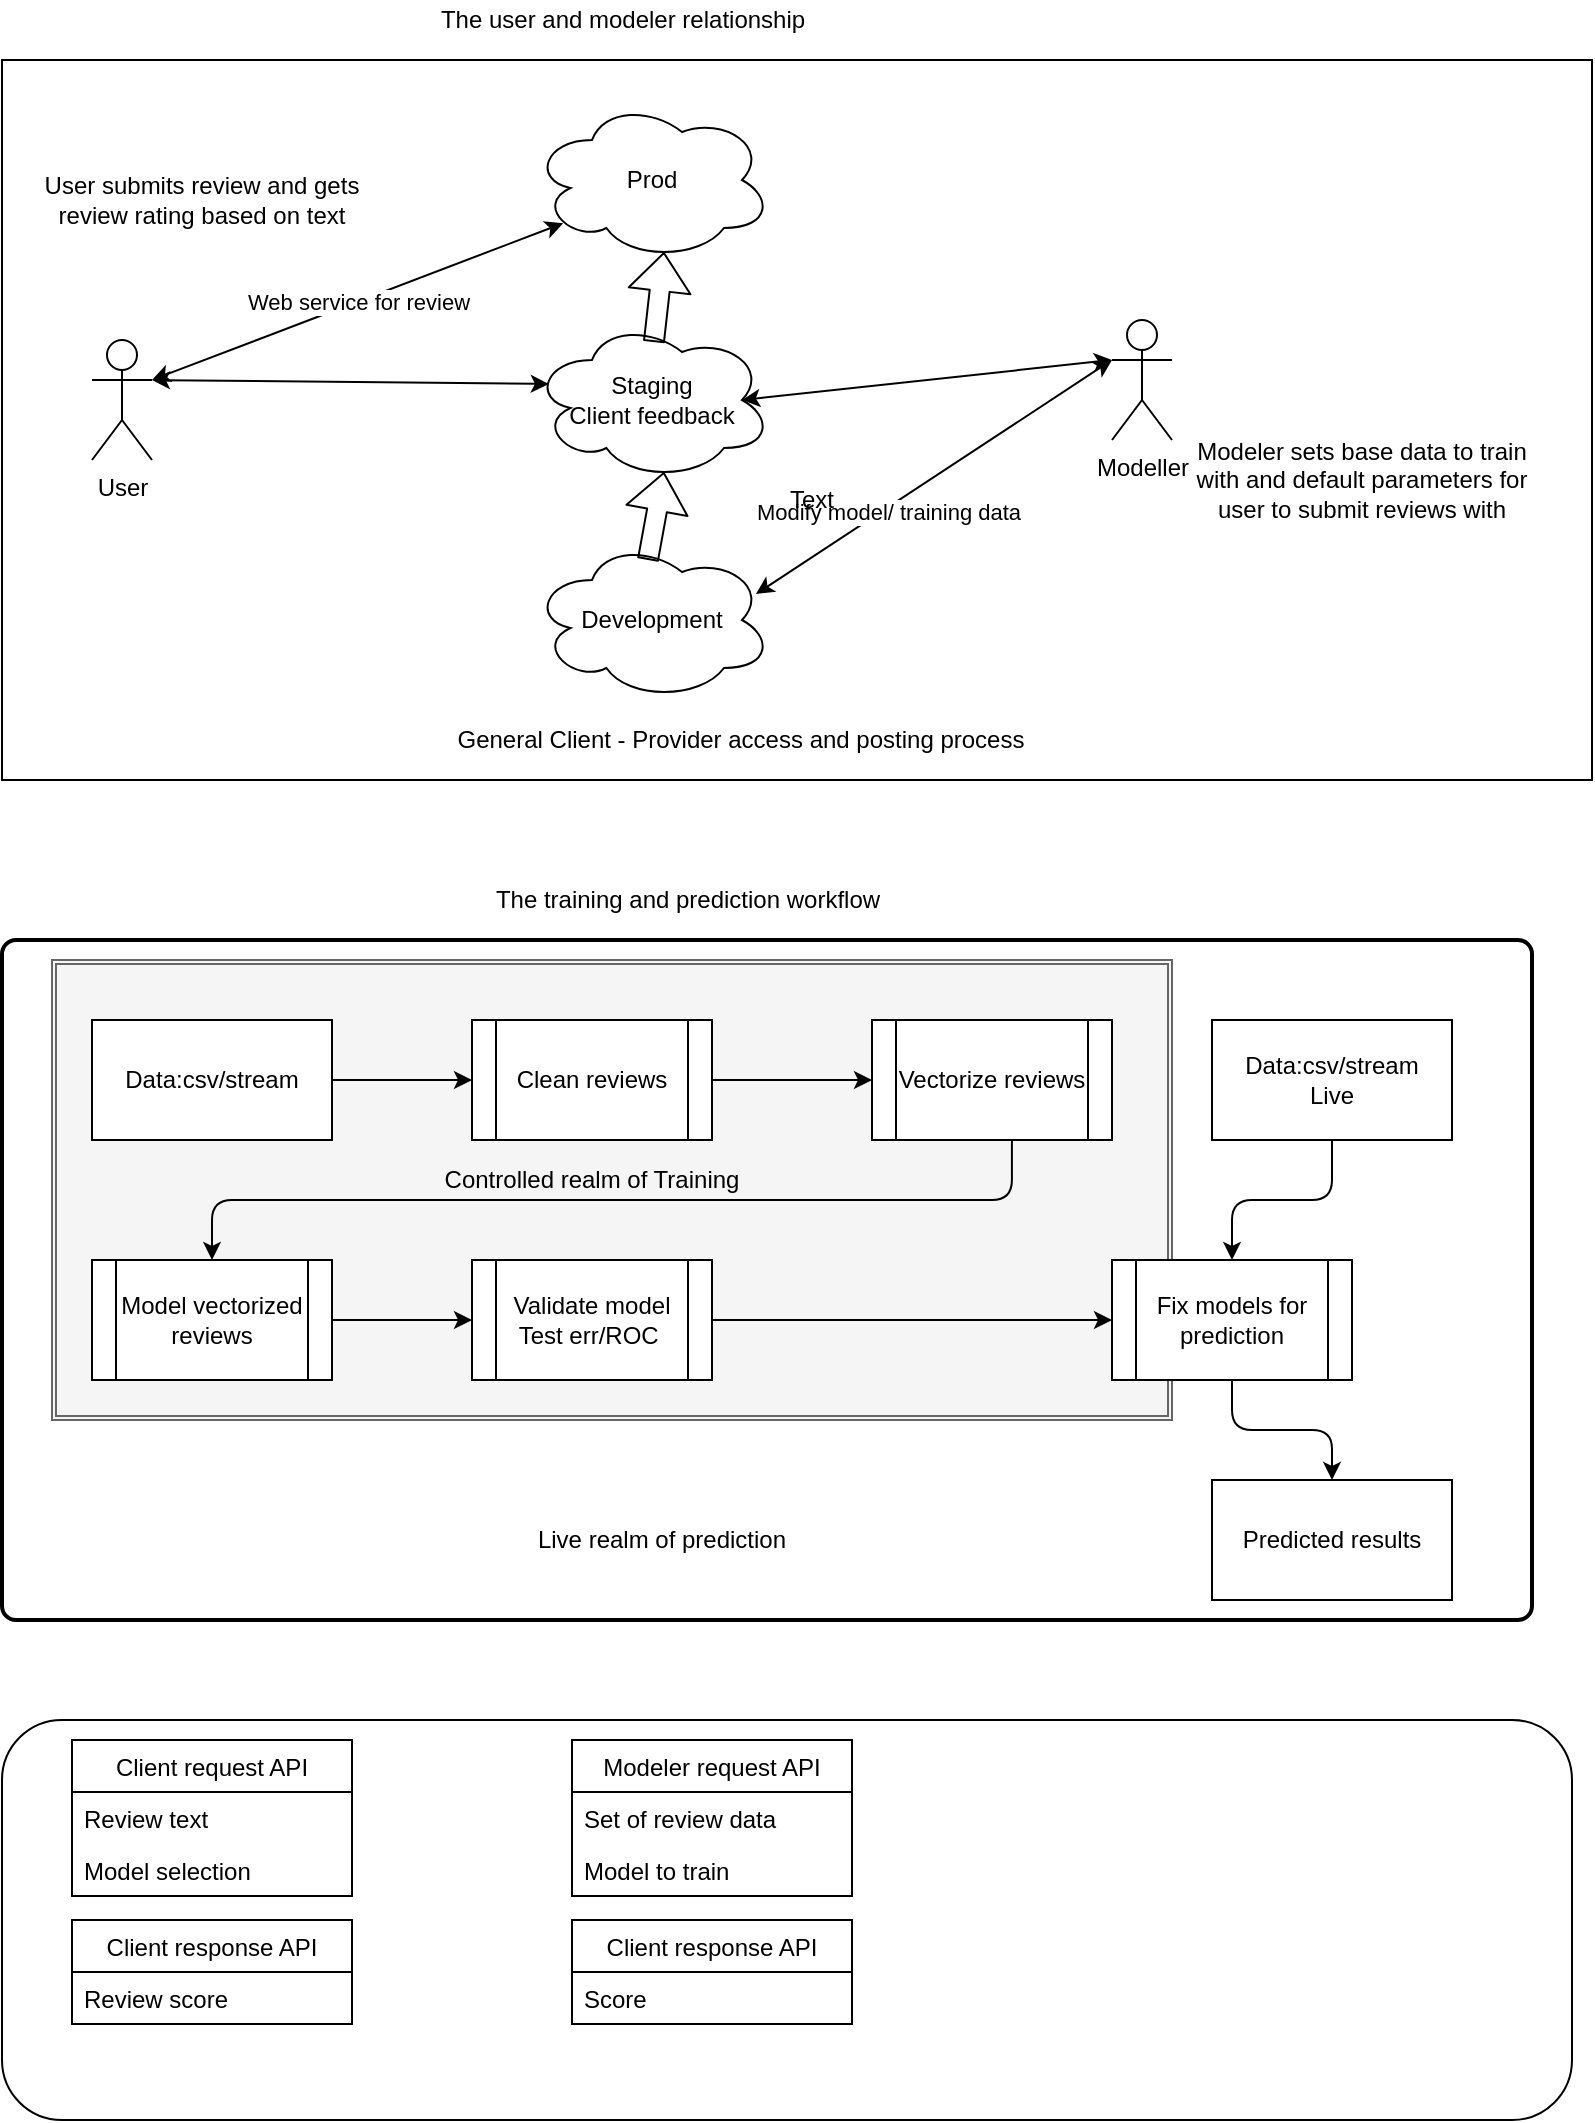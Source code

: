 <mxfile version="13.7.9" type="device"><diagram id="brMZAtzysVWChI1--wcL" name="Page-1"><mxGraphModel dx="1182" dy="675" grid="1" gridSize="10" guides="1" tooltips="1" connect="1" arrows="1" fold="1" page="1" pageScale="1" pageWidth="850" pageHeight="1100" math="0" shadow="0"><root><mxCell id="0"/><mxCell id="1" parent="0"/><mxCell id="rqM4NuTNhKKywBK-iBwg-19" value="" style="rounded=1;whiteSpace=wrap;html=1;absoluteArcSize=1;arcSize=14;strokeWidth=2;" vertex="1" parent="1"><mxGeometry x="15" y="470" width="765" height="340" as="geometry"/></mxCell><mxCell id="rqM4NuTNhKKywBK-iBwg-31" value="" style="shape=ext;double=1;rounded=0;whiteSpace=wrap;html=1;fillColor=#f5f5f5;strokeColor=#666666;fontColor=#333333;" vertex="1" parent="1"><mxGeometry x="40" y="480" width="560" height="230" as="geometry"/></mxCell><mxCell id="rqM4NuTNhKKywBK-iBwg-11" value="" style="rounded=0;whiteSpace=wrap;html=1;" vertex="1" parent="1"><mxGeometry x="15" y="30" width="795" height="360" as="geometry"/></mxCell><mxCell id="rqM4NuTNhKKywBK-iBwg-1" value="User" style="shape=umlActor;verticalLabelPosition=bottom;verticalAlign=top;html=1;outlineConnect=0;" vertex="1" parent="1"><mxGeometry x="60" y="170" width="30" height="60" as="geometry"/></mxCell><mxCell id="rqM4NuTNhKKywBK-iBwg-2" value="Modeller" style="shape=umlActor;verticalLabelPosition=bottom;verticalAlign=top;html=1;outlineConnect=0;" vertex="1" parent="1"><mxGeometry x="570" y="160" width="30" height="60" as="geometry"/></mxCell><mxCell id="rqM4NuTNhKKywBK-iBwg-3" value="Prod" style="ellipse;shape=cloud;whiteSpace=wrap;html=1;" vertex="1" parent="1"><mxGeometry x="280" y="50" width="120" height="80" as="geometry"/></mxCell><mxCell id="rqM4NuTNhKKywBK-iBwg-4" value="Web service for review" style="endArrow=classic;startArrow=classic;html=1;exitX=1;exitY=0.333;exitDx=0;exitDy=0;exitPerimeter=0;entryX=0.13;entryY=0.77;entryDx=0;entryDy=0;entryPerimeter=0;" edge="1" parent="1" source="rqM4NuTNhKKywBK-iBwg-1" target="rqM4NuTNhKKywBK-iBwg-3"><mxGeometry width="50" height="50" relative="1" as="geometry"><mxPoint x="120" y="210" as="sourcePoint"/><mxPoint x="170" y="160" as="targetPoint"/></mxGeometry></mxCell><mxCell id="rqM4NuTNhKKywBK-iBwg-6" value="Staging&lt;br&gt;Client feedback" style="ellipse;shape=cloud;whiteSpace=wrap;html=1;" vertex="1" parent="1"><mxGeometry x="280" y="160" width="120" height="80" as="geometry"/></mxCell><mxCell id="rqM4NuTNhKKywBK-iBwg-7" value="" style="endArrow=classic;startArrow=classic;html=1;entryX=0.07;entryY=0.4;entryDx=0;entryDy=0;entryPerimeter=0;" edge="1" parent="1" target="rqM4NuTNhKKywBK-iBwg-6"><mxGeometry width="50" height="50" relative="1" as="geometry"><mxPoint x="90" y="190" as="sourcePoint"/><mxPoint x="290" y="270" as="targetPoint"/></mxGeometry></mxCell><mxCell id="rqM4NuTNhKKywBK-iBwg-9" value="Development" style="ellipse;shape=cloud;whiteSpace=wrap;html=1;" vertex="1" parent="1"><mxGeometry x="280" y="270" width="120" height="80" as="geometry"/></mxCell><mxCell id="rqM4NuTNhKKywBK-iBwg-10" value="Modify model/ training data" style="endArrow=classic;startArrow=classic;html=1;entryX=0.933;entryY=0.338;entryDx=0;entryDy=0;entryPerimeter=0;exitX=0;exitY=0.333;exitDx=0;exitDy=0;exitPerimeter=0;" edge="1" parent="1" source="rqM4NuTNhKKywBK-iBwg-2" target="rqM4NuTNhKKywBK-iBwg-9"><mxGeometry x="0.274" y="2" width="50" height="50" relative="1" as="geometry"><mxPoint x="520" y="190" as="sourcePoint"/><mxPoint x="610" y="130" as="targetPoint"/><mxPoint as="offset"/></mxGeometry></mxCell><mxCell id="rqM4NuTNhKKywBK-iBwg-13" value="General Client - Provider access and posting process" style="text;html=1;strokeColor=none;fillColor=none;align=center;verticalAlign=middle;whiteSpace=wrap;rounded=0;" vertex="1" parent="1"><mxGeometry x="127.5" y="360" width="512.5" height="20" as="geometry"/></mxCell><mxCell id="rqM4NuTNhKKywBK-iBwg-14" value="" style="shape=flexArrow;endArrow=classic;html=1;entryX=0.55;entryY=0.95;entryDx=0;entryDy=0;entryPerimeter=0;exitX=0.483;exitY=0.125;exitDx=0;exitDy=0;exitPerimeter=0;" edge="1" parent="1" source="rqM4NuTNhKKywBK-iBwg-9" target="rqM4NuTNhKKywBK-iBwg-6"><mxGeometry width="50" height="50" relative="1" as="geometry"><mxPoint x="330" y="290" as="sourcePoint"/><mxPoint x="380" y="240" as="targetPoint"/></mxGeometry></mxCell><mxCell id="rqM4NuTNhKKywBK-iBwg-15" value="" style="shape=flexArrow;endArrow=classic;html=1;entryX=0.55;entryY=0.95;entryDx=0;entryDy=0;entryPerimeter=0;exitX=0.508;exitY=0.138;exitDx=0;exitDy=0;exitPerimeter=0;" edge="1" parent="1" source="rqM4NuTNhKKywBK-iBwg-6" target="rqM4NuTNhKKywBK-iBwg-3"><mxGeometry width="50" height="50" relative="1" as="geometry"><mxPoint x="290" y="180" as="sourcePoint"/><mxPoint x="340" y="130" as="targetPoint"/></mxGeometry></mxCell><mxCell id="rqM4NuTNhKKywBK-iBwg-16" value="Modeler sets base data to train with and default parameters for user to submit reviews with" style="text;html=1;strokeColor=none;fillColor=none;align=center;verticalAlign=middle;whiteSpace=wrap;rounded=0;" vertex="1" parent="1"><mxGeometry x="610" y="210" width="170" height="60" as="geometry"/></mxCell><mxCell id="rqM4NuTNhKKywBK-iBwg-17" value="User submits review and gets review rating based on text" style="text;html=1;strokeColor=none;fillColor=none;align=center;verticalAlign=middle;whiteSpace=wrap;rounded=0;" vertex="1" parent="1"><mxGeometry x="30" y="70" width="170" height="60" as="geometry"/></mxCell><mxCell id="rqM4NuTNhKKywBK-iBwg-21" value="Data:csv/stream" style="rounded=0;whiteSpace=wrap;html=1;" vertex="1" parent="1"><mxGeometry x="60" y="510" width="120" height="60" as="geometry"/></mxCell><mxCell id="rqM4NuTNhKKywBK-iBwg-22" value="" style="endArrow=classic;startArrow=classic;html=1;entryX=0.875;entryY=0.5;entryDx=0;entryDy=0;entryPerimeter=0;exitX=0;exitY=0.333;exitDx=0;exitDy=0;exitPerimeter=0;" edge="1" parent="1" source="rqM4NuTNhKKywBK-iBwg-2" target="rqM4NuTNhKKywBK-iBwg-6"><mxGeometry width="50" height="50" relative="1" as="geometry"><mxPoint x="520" y="190" as="sourcePoint"/><mxPoint x="401.96" y="307.04" as="targetPoint"/></mxGeometry></mxCell><mxCell id="rqM4NuTNhKKywBK-iBwg-23" value="Clean reviews" style="shape=process;whiteSpace=wrap;html=1;backgroundOutline=1;" vertex="1" parent="1"><mxGeometry x="250" y="510" width="120" height="60" as="geometry"/></mxCell><mxCell id="rqM4NuTNhKKywBK-iBwg-24" value="Vectorize reviews" style="shape=process;whiteSpace=wrap;html=1;backgroundOutline=1;" vertex="1" parent="1"><mxGeometry x="450" y="510" width="120" height="60" as="geometry"/></mxCell><mxCell id="rqM4NuTNhKKywBK-iBwg-25" value="Model vectorized reviews" style="shape=process;whiteSpace=wrap;html=1;backgroundOutline=1;" vertex="1" parent="1"><mxGeometry x="60" y="630" width="120" height="60" as="geometry"/></mxCell><mxCell id="rqM4NuTNhKKywBK-iBwg-26" value="Validate model&lt;br&gt;Test err/ROC&amp;nbsp;" style="shape=process;whiteSpace=wrap;html=1;backgroundOutline=1;" vertex="1" parent="1"><mxGeometry x="250" y="630" width="120" height="60" as="geometry"/></mxCell><mxCell id="rqM4NuTNhKKywBK-iBwg-27" value="Fix models for prediction" style="shape=process;whiteSpace=wrap;html=1;backgroundOutline=1;" vertex="1" parent="1"><mxGeometry x="570" y="630" width="120" height="60" as="geometry"/></mxCell><mxCell id="rqM4NuTNhKKywBK-iBwg-28" value="" style="edgeStyle=elbowEdgeStyle;elbow=vertical;endArrow=classic;html=1;exitX=0.583;exitY=1;exitDx=0;exitDy=0;exitPerimeter=0;" edge="1" parent="1" source="rqM4NuTNhKKywBK-iBwg-24" target="rqM4NuTNhKKywBK-iBwg-25"><mxGeometry width="50" height="50" relative="1" as="geometry"><mxPoint x="580" y="570" as="sourcePoint"/><mxPoint x="630" y="520" as="targetPoint"/></mxGeometry></mxCell><mxCell id="rqM4NuTNhKKywBK-iBwg-29" value="" style="endArrow=classic;html=1;exitX=1;exitY=0.5;exitDx=0;exitDy=0;entryX=0;entryY=0.5;entryDx=0;entryDy=0;" edge="1" parent="1" source="rqM4NuTNhKKywBK-iBwg-26" target="rqM4NuTNhKKywBK-iBwg-27"><mxGeometry width="50" height="50" relative="1" as="geometry"><mxPoint x="400" y="720" as="sourcePoint"/><mxPoint x="450" y="670" as="targetPoint"/></mxGeometry></mxCell><mxCell id="rqM4NuTNhKKywBK-iBwg-30" value="" style="endArrow=classic;html=1;exitX=1;exitY=0.5;exitDx=0;exitDy=0;" edge="1" parent="1" source="rqM4NuTNhKKywBK-iBwg-25" target="rqM4NuTNhKKywBK-iBwg-26"><mxGeometry width="50" height="50" relative="1" as="geometry"><mxPoint x="190" y="660" as="sourcePoint"/><mxPoint x="240" y="660" as="targetPoint"/></mxGeometry></mxCell><mxCell id="rqM4NuTNhKKywBK-iBwg-32" value="Controlled realm of Training" style="text;html=1;strokeColor=none;fillColor=none;align=center;verticalAlign=middle;whiteSpace=wrap;rounded=0;" vertex="1" parent="1"><mxGeometry x="190" y="580" width="240" height="20" as="geometry"/></mxCell><mxCell id="rqM4NuTNhKKywBK-iBwg-33" value="" style="endArrow=classic;html=1;exitX=1;exitY=0.5;exitDx=0;exitDy=0;" edge="1" parent="1" source="rqM4NuTNhKKywBK-iBwg-21" target="rqM4NuTNhKKywBK-iBwg-23"><mxGeometry width="50" height="50" relative="1" as="geometry"><mxPoint x="400" y="720" as="sourcePoint"/><mxPoint x="450" y="670" as="targetPoint"/></mxGeometry></mxCell><mxCell id="rqM4NuTNhKKywBK-iBwg-35" value="" style="endArrow=classic;html=1;exitX=1;exitY=0.5;exitDx=0;exitDy=0;entryX=0;entryY=0.5;entryDx=0;entryDy=0;" edge="1" parent="1" source="rqM4NuTNhKKywBK-iBwg-23" target="rqM4NuTNhKKywBK-iBwg-24"><mxGeometry width="50" height="50" relative="1" as="geometry"><mxPoint x="390" y="570" as="sourcePoint"/><mxPoint x="440" y="520" as="targetPoint"/></mxGeometry></mxCell><mxCell id="rqM4NuTNhKKywBK-iBwg-36" value="Data:csv/stream &lt;br&gt;Live" style="rounded=0;whiteSpace=wrap;html=1;" vertex="1" parent="1"><mxGeometry x="620" y="510" width="120" height="60" as="geometry"/></mxCell><mxCell id="rqM4NuTNhKKywBK-iBwg-41" value="" style="edgeStyle=elbowEdgeStyle;elbow=vertical;endArrow=classic;html=1;exitX=0.5;exitY=1;exitDx=0;exitDy=0;entryX=0.5;entryY=0;entryDx=0;entryDy=0;" edge="1" parent="1" source="rqM4NuTNhKKywBK-iBwg-36" target="rqM4NuTNhKKywBK-iBwg-27"><mxGeometry width="50" height="50" relative="1" as="geometry"><mxPoint x="710" y="640" as="sourcePoint"/><mxPoint x="760" y="590" as="targetPoint"/></mxGeometry></mxCell><mxCell id="rqM4NuTNhKKywBK-iBwg-42" value="Predicted results" style="rounded=0;whiteSpace=wrap;html=1;" vertex="1" parent="1"><mxGeometry x="620" y="740" width="120" height="60" as="geometry"/></mxCell><mxCell id="rqM4NuTNhKKywBK-iBwg-44" value="" style="edgeStyle=elbowEdgeStyle;elbow=vertical;endArrow=classic;html=1;entryX=0.5;entryY=0;entryDx=0;entryDy=0;" edge="1" parent="1" source="rqM4NuTNhKKywBK-iBwg-27" target="rqM4NuTNhKKywBK-iBwg-42"><mxGeometry width="50" height="50" relative="1" as="geometry"><mxPoint x="400" y="720" as="sourcePoint"/><mxPoint x="450" y="670" as="targetPoint"/></mxGeometry></mxCell><mxCell id="rqM4NuTNhKKywBK-iBwg-45" value="Live realm of prediction" style="text;html=1;strokeColor=none;fillColor=none;align=center;verticalAlign=middle;whiteSpace=wrap;rounded=0;" vertex="1" parent="1"><mxGeometry x="240" y="760" width="210" height="20" as="geometry"/></mxCell><mxCell id="rqM4NuTNhKKywBK-iBwg-46" value="The training and prediction workflow" style="text;html=1;strokeColor=none;fillColor=none;align=center;verticalAlign=middle;whiteSpace=wrap;rounded=0;" vertex="1" parent="1"><mxGeometry x="127.5" y="440" width="460" height="20" as="geometry"/></mxCell><mxCell id="rqM4NuTNhKKywBK-iBwg-47" value="Text" style="text;html=1;strokeColor=none;fillColor=none;align=center;verticalAlign=middle;whiteSpace=wrap;rounded=0;" vertex="1" parent="1"><mxGeometry x="400" y="240" width="40" height="20" as="geometry"/></mxCell><mxCell id="rqM4NuTNhKKywBK-iBwg-48" value="The user and modeler relationship" style="text;html=1;align=center;verticalAlign=middle;resizable=0;points=[];autosize=1;" vertex="1" parent="1"><mxGeometry x="225" width="200" height="20" as="geometry"/></mxCell><mxCell id="rqM4NuTNhKKywBK-iBwg-50" value="" style="rounded=1;whiteSpace=wrap;html=1;" vertex="1" parent="1"><mxGeometry x="15" y="860" width="785" height="200" as="geometry"/></mxCell><mxCell id="rqM4NuTNhKKywBK-iBwg-51" value="Client request API" style="swimlane;fontStyle=0;childLayout=stackLayout;horizontal=1;startSize=26;fillColor=none;horizontalStack=0;resizeParent=1;resizeParentMax=0;resizeLast=0;collapsible=1;marginBottom=0;" vertex="1" parent="1"><mxGeometry x="50" y="870" width="140" height="78" as="geometry"/></mxCell><mxCell id="rqM4NuTNhKKywBK-iBwg-52" value="Review text" style="text;strokeColor=none;fillColor=none;align=left;verticalAlign=top;spacingLeft=4;spacingRight=4;overflow=hidden;rotatable=0;points=[[0,0.5],[1,0.5]];portConstraint=eastwest;" vertex="1" parent="rqM4NuTNhKKywBK-iBwg-51"><mxGeometry y="26" width="140" height="26" as="geometry"/></mxCell><mxCell id="rqM4NuTNhKKywBK-iBwg-53" value="Model selection" style="text;strokeColor=none;fillColor=none;align=left;verticalAlign=top;spacingLeft=4;spacingRight=4;overflow=hidden;rotatable=0;points=[[0,0.5],[1,0.5]];portConstraint=eastwest;" vertex="1" parent="rqM4NuTNhKKywBK-iBwg-51"><mxGeometry y="52" width="140" height="26" as="geometry"/></mxCell><mxCell id="rqM4NuTNhKKywBK-iBwg-55" value="Client response API" style="swimlane;fontStyle=0;childLayout=stackLayout;horizontal=1;startSize=26;fillColor=none;horizontalStack=0;resizeParent=1;resizeParentMax=0;resizeLast=0;collapsible=1;marginBottom=0;" vertex="1" parent="1"><mxGeometry x="50" y="960" width="140" height="52" as="geometry"/></mxCell><mxCell id="rqM4NuTNhKKywBK-iBwg-56" value="Review score" style="text;strokeColor=none;fillColor=none;align=left;verticalAlign=top;spacingLeft=4;spacingRight=4;overflow=hidden;rotatable=0;points=[[0,0.5],[1,0.5]];portConstraint=eastwest;" vertex="1" parent="rqM4NuTNhKKywBK-iBwg-55"><mxGeometry y="26" width="140" height="26" as="geometry"/></mxCell><mxCell id="rqM4NuTNhKKywBK-iBwg-58" value="Modeler request API" style="swimlane;fontStyle=0;childLayout=stackLayout;horizontal=1;startSize=26;fillColor=none;horizontalStack=0;resizeParent=1;resizeParentMax=0;resizeLast=0;collapsible=1;marginBottom=0;" vertex="1" parent="1"><mxGeometry x="300" y="870" width="140" height="78" as="geometry"/></mxCell><mxCell id="rqM4NuTNhKKywBK-iBwg-59" value="Set of review data" style="text;strokeColor=none;fillColor=none;align=left;verticalAlign=top;spacingLeft=4;spacingRight=4;overflow=hidden;rotatable=0;points=[[0,0.5],[1,0.5]];portConstraint=eastwest;" vertex="1" parent="rqM4NuTNhKKywBK-iBwg-58"><mxGeometry y="26" width="140" height="26" as="geometry"/></mxCell><mxCell id="rqM4NuTNhKKywBK-iBwg-60" value="Model to train" style="text;strokeColor=none;fillColor=none;align=left;verticalAlign=top;spacingLeft=4;spacingRight=4;overflow=hidden;rotatable=0;points=[[0,0.5],[1,0.5]];portConstraint=eastwest;" vertex="1" parent="rqM4NuTNhKKywBK-iBwg-58"><mxGeometry y="52" width="140" height="26" as="geometry"/></mxCell><mxCell id="rqM4NuTNhKKywBK-iBwg-61" value="Client response API" style="swimlane;fontStyle=0;childLayout=stackLayout;horizontal=1;startSize=26;fillColor=none;horizontalStack=0;resizeParent=1;resizeParentMax=0;resizeLast=0;collapsible=1;marginBottom=0;" vertex="1" parent="1"><mxGeometry x="300" y="960" width="140" height="52" as="geometry"/></mxCell><mxCell id="rqM4NuTNhKKywBK-iBwg-62" value="Score" style="text;strokeColor=none;fillColor=none;align=left;verticalAlign=top;spacingLeft=4;spacingRight=4;overflow=hidden;rotatable=0;points=[[0,0.5],[1,0.5]];portConstraint=eastwest;" vertex="1" parent="rqM4NuTNhKKywBK-iBwg-61"><mxGeometry y="26" width="140" height="26" as="geometry"/></mxCell></root></mxGraphModel></diagram></mxfile>